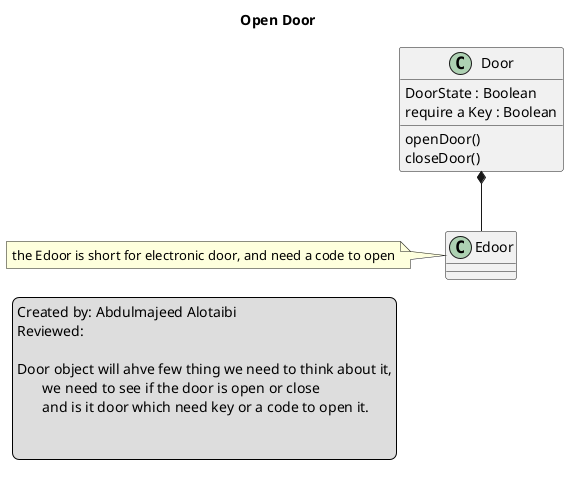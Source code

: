 @startuml
title Open Door

legend left
	Created by: Abdulmajeed Alotaibi
	Reviewed: 

	Door object will ahve few thing we need to think about it,
        we need to see if the door is open or close
        and is it door which need key or a code to open it.

	
endlegend

class Door{
        DoorState : Boolean
        require a Key : Boolean
        openDoor()
        closeDoor()



}  
Door *-down- Edoor
class Edoor {
        
} 

note left : the Edoor is short for electronic door, and need a code to open
@enduml
